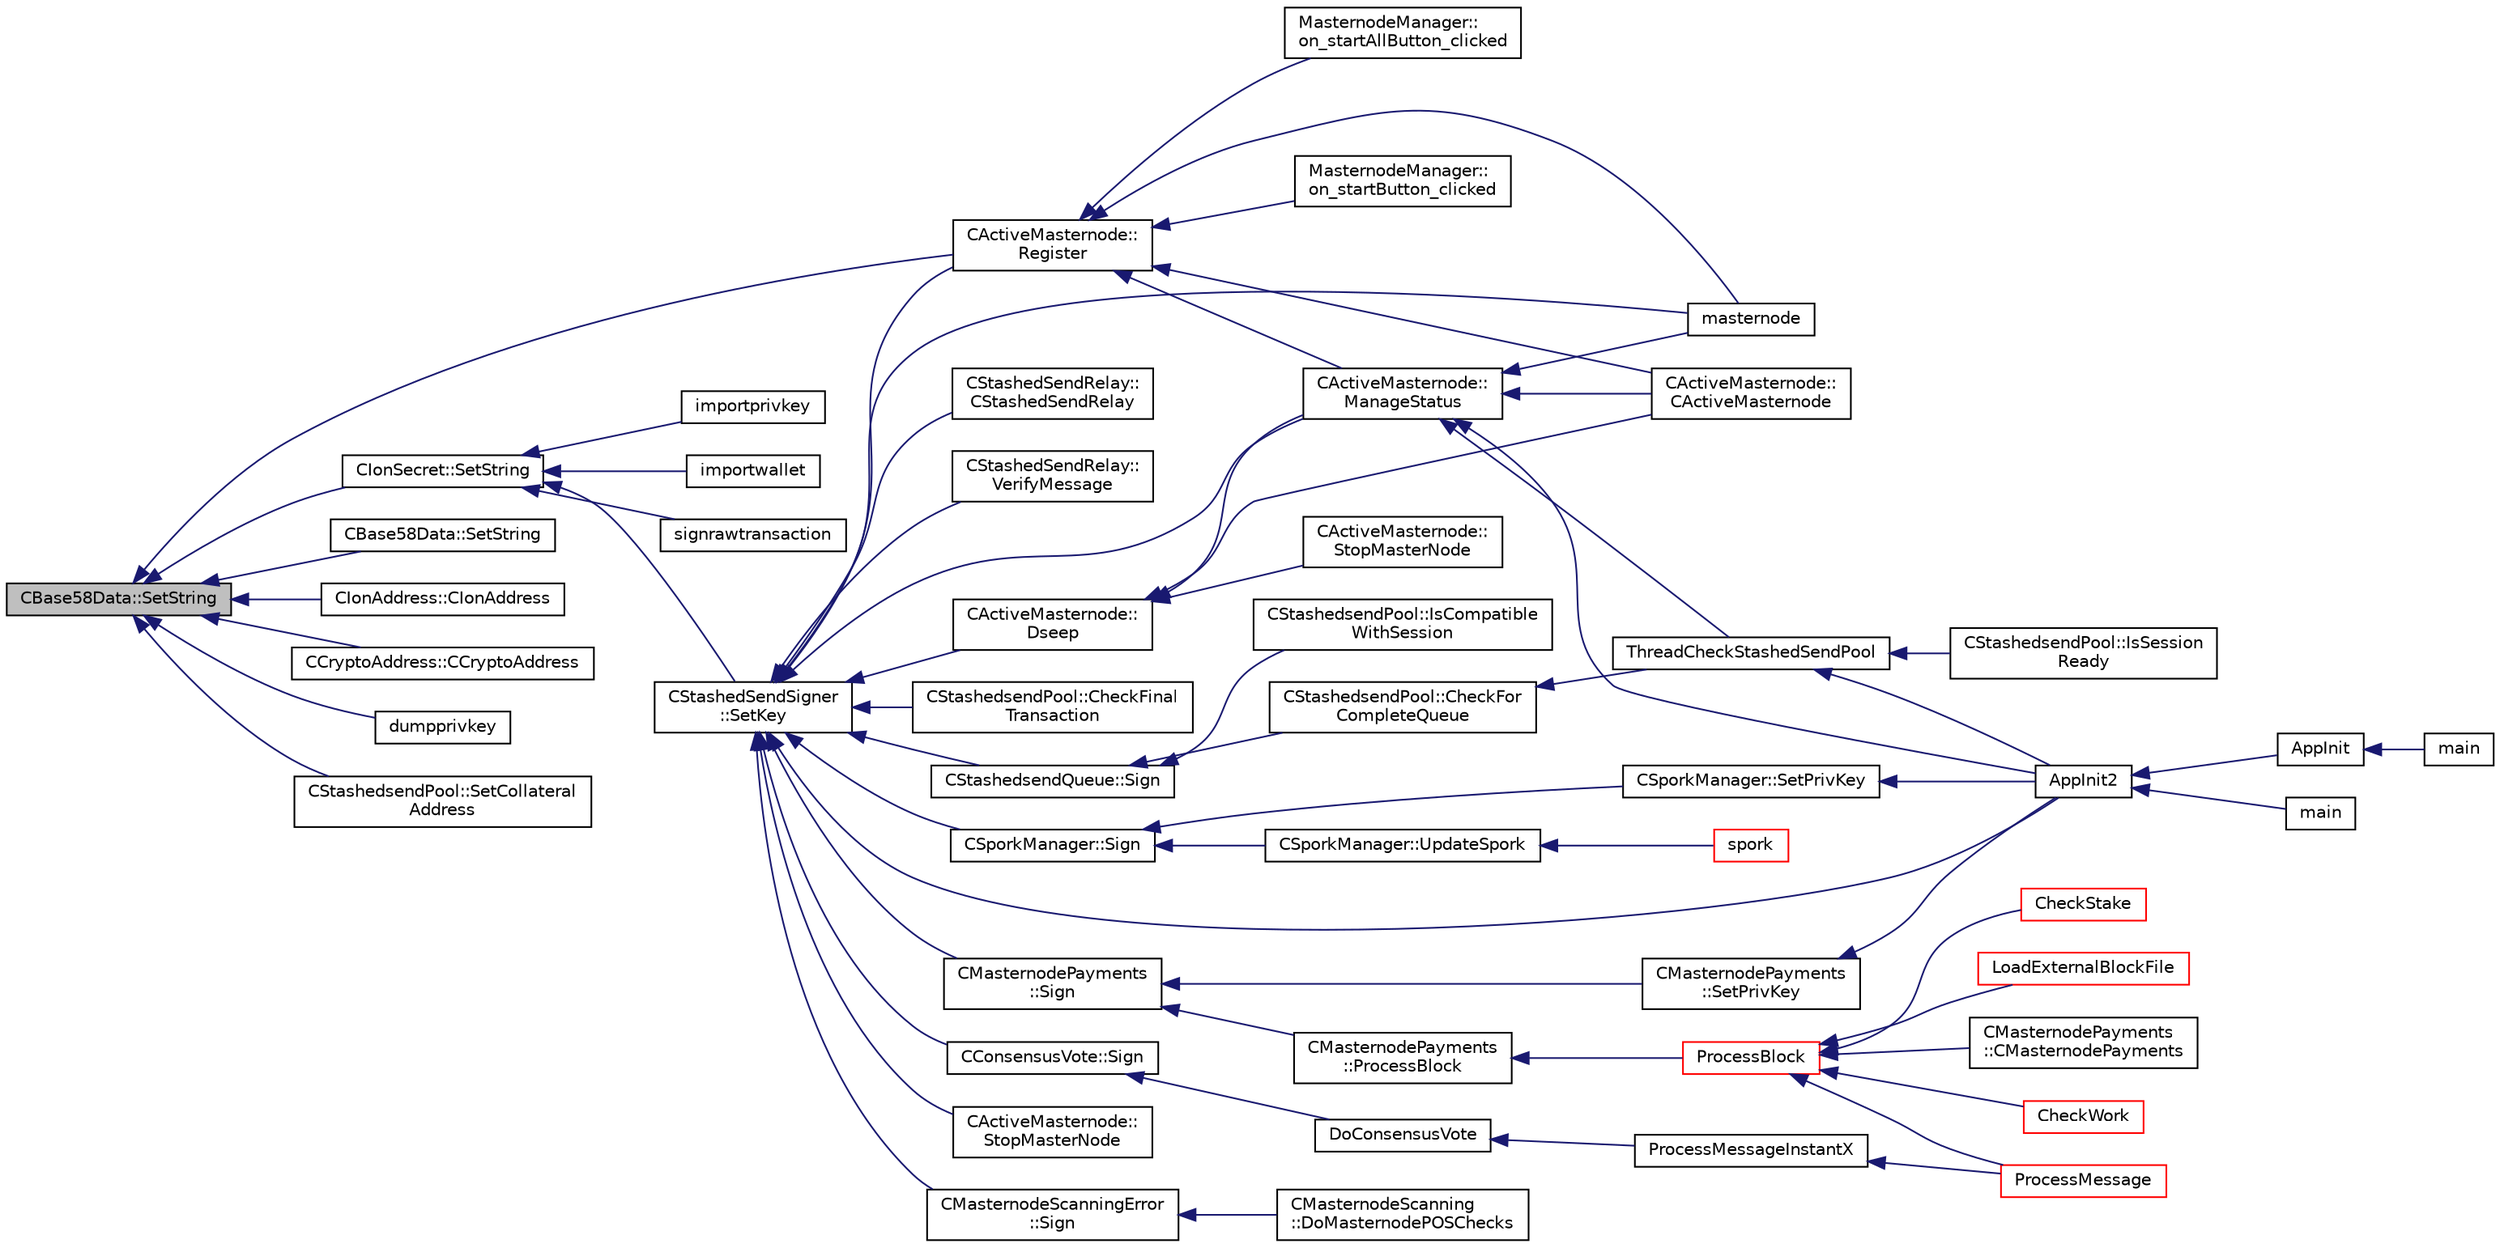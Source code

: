 digraph "CBase58Data::SetString"
{
  edge [fontname="Helvetica",fontsize="10",labelfontname="Helvetica",labelfontsize="10"];
  node [fontname="Helvetica",fontsize="10",shape=record];
  rankdir="LR";
  Node103 [label="CBase58Data::SetString",height=0.2,width=0.4,color="black", fillcolor="grey75", style="filled", fontcolor="black"];
  Node103 -> Node104 [dir="back",color="midnightblue",fontsize="10",style="solid",fontname="Helvetica"];
  Node104 [label="CActiveMasternode::\lRegister",height=0.2,width=0.4,color="black", fillcolor="white", style="filled",URL="$d9/d29/class_c_active_masternode.html#aacd8f048772ab4f9908c11d29727063d",tooltip="Register remote Masternode. "];
  Node104 -> Node105 [dir="back",color="midnightblue",fontsize="10",style="solid",fontname="Helvetica"];
  Node105 [label="CActiveMasternode::\lManageStatus",height=0.2,width=0.4,color="black", fillcolor="white", style="filled",URL="$d9/d29/class_c_active_masternode.html#a8004b3b2100da7dcfedbd1e959633e51"];
  Node105 -> Node106 [dir="back",color="midnightblue",fontsize="10",style="solid",fontname="Helvetica"];
  Node106 [label="CActiveMasternode::\lCActiveMasternode",height=0.2,width=0.4,color="black", fillcolor="white", style="filled",URL="$d9/d29/class_c_active_masternode.html#a7ffb946d1b2aad0054d3b3efce8c0543"];
  Node105 -> Node107 [dir="back",color="midnightblue",fontsize="10",style="solid",fontname="Helvetica"];
  Node107 [label="AppInit2",height=0.2,width=0.4,color="black", fillcolor="white", style="filled",URL="$d8/dc0/init_8h.html#a1a4c1bfbf6ba1db77e988b89b9cadfd3",tooltip="Initialize ion. "];
  Node107 -> Node108 [dir="back",color="midnightblue",fontsize="10",style="solid",fontname="Helvetica"];
  Node108 [label="AppInit",height=0.2,width=0.4,color="black", fillcolor="white", style="filled",URL="$d4/d35/iond_8cpp.html#ac59316b767e6984e1285f0531275286b"];
  Node108 -> Node109 [dir="back",color="midnightblue",fontsize="10",style="solid",fontname="Helvetica"];
  Node109 [label="main",height=0.2,width=0.4,color="black", fillcolor="white", style="filled",URL="$d4/d35/iond_8cpp.html#a0ddf1224851353fc92bfbff6f499fa97"];
  Node107 -> Node110 [dir="back",color="midnightblue",fontsize="10",style="solid",fontname="Helvetica"];
  Node110 [label="main",height=0.2,width=0.4,color="black", fillcolor="white", style="filled",URL="$d5/d2d/ion_8cpp.html#a0ddf1224851353fc92bfbff6f499fa97"];
  Node105 -> Node111 [dir="back",color="midnightblue",fontsize="10",style="solid",fontname="Helvetica"];
  Node111 [label="masternode",height=0.2,width=0.4,color="black", fillcolor="white", style="filled",URL="$d5/d6b/rpcstashedsend_8cpp.html#a30609e443aeb47c29ed0878d16b1b5e1"];
  Node105 -> Node112 [dir="back",color="midnightblue",fontsize="10",style="solid",fontname="Helvetica"];
  Node112 [label="ThreadCheckStashedSendPool",height=0.2,width=0.4,color="black", fillcolor="white", style="filled",URL="$d9/dbc/stashedsend_8h.html#ab583ddc86effded8432ea5387f77d883"];
  Node112 -> Node107 [dir="back",color="midnightblue",fontsize="10",style="solid",fontname="Helvetica"];
  Node112 -> Node113 [dir="back",color="midnightblue",fontsize="10",style="solid",fontname="Helvetica"];
  Node113 [label="CStashedsendPool::IsSession\lReady",height=0.2,width=0.4,color="black", fillcolor="white", style="filled",URL="$dd/d8a/class_c_stashedsend_pool.html#acb903e97bacd0ecf2f1c3c0d82e6641c",tooltip="Do we have enough users to take entries? "];
  Node104 -> Node106 [dir="back",color="midnightblue",fontsize="10",style="solid",fontname="Helvetica"];
  Node104 -> Node114 [dir="back",color="midnightblue",fontsize="10",style="solid",fontname="Helvetica"];
  Node114 [label="MasternodeManager::\lon_startButton_clicked",height=0.2,width=0.4,color="black", fillcolor="white", style="filled",URL="$d9/d70/class_masternode_manager.html#a83f5cf149fdaf6d7fce1a3378611c3f9"];
  Node104 -> Node115 [dir="back",color="midnightblue",fontsize="10",style="solid",fontname="Helvetica"];
  Node115 [label="MasternodeManager::\lon_startAllButton_clicked",height=0.2,width=0.4,color="black", fillcolor="white", style="filled",URL="$d9/d70/class_masternode_manager.html#aad77095fab625d3a02afa52696f64e2f"];
  Node104 -> Node111 [dir="back",color="midnightblue",fontsize="10",style="solid",fontname="Helvetica"];
  Node103 -> Node116 [dir="back",color="midnightblue",fontsize="10",style="solid",fontname="Helvetica"];
  Node116 [label="CBase58Data::SetString",height=0.2,width=0.4,color="black", fillcolor="white", style="filled",URL="$d2/d08/class_c_base58_data.html#a8e0cba75a3e0a5b21defaf1471d8659c"];
  Node103 -> Node117 [dir="back",color="midnightblue",fontsize="10",style="solid",fontname="Helvetica"];
  Node117 [label="CIonSecret::SetString",height=0.2,width=0.4,color="black", fillcolor="white", style="filled",URL="$d3/d88/class_c_ion_secret.html#a0b279b6a41b2992fae7d3f70f7977f1c"];
  Node117 -> Node118 [dir="back",color="midnightblue",fontsize="10",style="solid",fontname="Helvetica"];
  Node118 [label="importprivkey",height=0.2,width=0.4,color="black", fillcolor="white", style="filled",URL="$dc/dbf/rpcdump_8cpp.html#a3a6fdb974fce01220a895393d444e981"];
  Node117 -> Node119 [dir="back",color="midnightblue",fontsize="10",style="solid",fontname="Helvetica"];
  Node119 [label="importwallet",height=0.2,width=0.4,color="black", fillcolor="white", style="filled",URL="$dc/dbf/rpcdump_8cpp.html#a2566d5c9dd1938b74e70398cdb3ac5c1"];
  Node117 -> Node120 [dir="back",color="midnightblue",fontsize="10",style="solid",fontname="Helvetica"];
  Node120 [label="signrawtransaction",height=0.2,width=0.4,color="black", fillcolor="white", style="filled",URL="$dc/da8/rpcrawtransaction_8cpp.html#aa0d151e35c0ad5ec82df451a833aeadb"];
  Node117 -> Node121 [dir="back",color="midnightblue",fontsize="10",style="solid",fontname="Helvetica"];
  Node121 [label="CStashedSendSigner\l::SetKey",height=0.2,width=0.4,color="black", fillcolor="white", style="filled",URL="$da/d0a/class_c_stashed_send_signer.html#a706eb86a74431f151080cb9e466fe6ce",tooltip="Set the private/public key values, returns true if successful. "];
  Node121 -> Node105 [dir="back",color="midnightblue",fontsize="10",style="solid",fontname="Helvetica"];
  Node121 -> Node122 [dir="back",color="midnightblue",fontsize="10",style="solid",fontname="Helvetica"];
  Node122 [label="CActiveMasternode::\lStopMasterNode",height=0.2,width=0.4,color="black", fillcolor="white", style="filled",URL="$d9/d29/class_c_active_masternode.html#aa8221b9331dba267e222a84dd5d5b00d"];
  Node121 -> Node123 [dir="back",color="midnightblue",fontsize="10",style="solid",fontname="Helvetica"];
  Node123 [label="CActiveMasternode::\lDseep",height=0.2,width=0.4,color="black", fillcolor="white", style="filled",URL="$d9/d29/class_c_active_masternode.html#af217e0c05aee3315421a8760db6a7a6c"];
  Node123 -> Node105 [dir="back",color="midnightblue",fontsize="10",style="solid",fontname="Helvetica"];
  Node123 -> Node124 [dir="back",color="midnightblue",fontsize="10",style="solid",fontname="Helvetica"];
  Node124 [label="CActiveMasternode::\lStopMasterNode",height=0.2,width=0.4,color="black", fillcolor="white", style="filled",URL="$d9/d29/class_c_active_masternode.html#a32a25010441010c267ace316e8bc8f8e"];
  Node123 -> Node106 [dir="back",color="midnightblue",fontsize="10",style="solid",fontname="Helvetica"];
  Node121 -> Node104 [dir="back",color="midnightblue",fontsize="10",style="solid",fontname="Helvetica"];
  Node121 -> Node107 [dir="back",color="midnightblue",fontsize="10",style="solid",fontname="Helvetica"];
  Node121 -> Node125 [dir="back",color="midnightblue",fontsize="10",style="solid",fontname="Helvetica"];
  Node125 [label="CConsensusVote::Sign",height=0.2,width=0.4,color="black", fillcolor="white", style="filled",URL="$dc/da2/class_c_consensus_vote.html#a687495887aa75f5d5bb70f93ecb820d0"];
  Node125 -> Node126 [dir="back",color="midnightblue",fontsize="10",style="solid",fontname="Helvetica"];
  Node126 [label="DoConsensusVote",height=0.2,width=0.4,color="black", fillcolor="white", style="filled",URL="$d6/d5f/instantx_8h.html#a0753801d6e6eb2cb230a85a6ba6fd371"];
  Node126 -> Node127 [dir="back",color="midnightblue",fontsize="10",style="solid",fontname="Helvetica"];
  Node127 [label="ProcessMessageInstantX",height=0.2,width=0.4,color="black", fillcolor="white", style="filled",URL="$d6/d5f/instantx_8h.html#aa516cb499ead2691d8ab216a499db5d0"];
  Node127 -> Node128 [dir="back",color="midnightblue",fontsize="10",style="solid",fontname="Helvetica"];
  Node128 [label="ProcessMessage",height=0.2,width=0.4,color="red", fillcolor="white", style="filled",URL="$df/d0a/main_8cpp.html#a8ba92b1a4bce3c835e887a9073d17d8e"];
  Node121 -> Node138 [dir="back",color="midnightblue",fontsize="10",style="solid",fontname="Helvetica"];
  Node138 [label="CMasternodePayments\l::Sign",height=0.2,width=0.4,color="black", fillcolor="white", style="filled",URL="$dc/d9a/class_c_masternode_payments.html#a7d04afdf936b8de605ab6f478c7fad51"];
  Node138 -> Node139 [dir="back",color="midnightblue",fontsize="10",style="solid",fontname="Helvetica"];
  Node139 [label="CMasternodePayments\l::ProcessBlock",height=0.2,width=0.4,color="black", fillcolor="white", style="filled",URL="$dc/d9a/class_c_masternode_payments.html#aa23dfbc148f10f601e9771bfcffea441"];
  Node139 -> Node140 [dir="back",color="midnightblue",fontsize="10",style="solid",fontname="Helvetica"];
  Node140 [label="ProcessBlock",height=0.2,width=0.4,color="red", fillcolor="white", style="filled",URL="$d4/dbf/main_8h.html#a7c8a7be3439bb5e1e40548a332a3cf29"];
  Node140 -> Node141 [dir="back",color="midnightblue",fontsize="10",style="solid",fontname="Helvetica"];
  Node141 [label="LoadExternalBlockFile",height=0.2,width=0.4,color="red", fillcolor="white", style="filled",URL="$df/d0a/main_8cpp.html#afbdbbb5a1b376748e5460cbcf644a9af"];
  Node140 -> Node128 [dir="back",color="midnightblue",fontsize="10",style="solid",fontname="Helvetica"];
  Node140 -> Node143 [dir="back",color="midnightblue",fontsize="10",style="solid",fontname="Helvetica"];
  Node143 [label="CMasternodePayments\l::CMasternodePayments",height=0.2,width=0.4,color="black", fillcolor="white", style="filled",URL="$dc/d9a/class_c_masternode_payments.html#a4b9454f265a927528c881716e7649973"];
  Node140 -> Node144 [dir="back",color="midnightblue",fontsize="10",style="solid",fontname="Helvetica"];
  Node144 [label="CheckWork",height=0.2,width=0.4,color="red", fillcolor="white", style="filled",URL="$de/d13/miner_8h.html#aadd8a05aa6d8fae1c0f4daa5e971a12a",tooltip="Check mined proof-of-work block. "];
  Node140 -> Node147 [dir="back",color="midnightblue",fontsize="10",style="solid",fontname="Helvetica"];
  Node147 [label="CheckStake",height=0.2,width=0.4,color="red", fillcolor="white", style="filled",URL="$de/d13/miner_8h.html#a68be4bcfa03b86095641eac5ca996fed",tooltip="Check mined proof-of-stake block. "];
  Node138 -> Node150 [dir="back",color="midnightblue",fontsize="10",style="solid",fontname="Helvetica"];
  Node150 [label="CMasternodePayments\l::SetPrivKey",height=0.2,width=0.4,color="black", fillcolor="white", style="filled",URL="$dc/d9a/class_c_masternode_payments.html#a525bcafd8d00b58a3e05a848ef493603"];
  Node150 -> Node107 [dir="back",color="midnightblue",fontsize="10",style="solid",fontname="Helvetica"];
  Node121 -> Node151 [dir="back",color="midnightblue",fontsize="10",style="solid",fontname="Helvetica"];
  Node151 [label="CMasternodeScanningError\l::Sign",height=0.2,width=0.4,color="black", fillcolor="white", style="filled",URL="$d0/de7/class_c_masternode_scanning_error.html#afdc8ec9b08767cdf3c6a6cc819af7d09"];
  Node151 -> Node152 [dir="back",color="midnightblue",fontsize="10",style="solid",fontname="Helvetica"];
  Node152 [label="CMasternodeScanning\l::DoMasternodePOSChecks",height=0.2,width=0.4,color="black", fillcolor="white", style="filled",URL="$d5/d9f/class_c_masternode_scanning.html#a6bc18fb7508f702e2a2d1c3731342f8f"];
  Node121 -> Node111 [dir="back",color="midnightblue",fontsize="10",style="solid",fontname="Helvetica"];
  Node121 -> Node153 [dir="back",color="midnightblue",fontsize="10",style="solid",fontname="Helvetica"];
  Node153 [label="CSporkManager::Sign",height=0.2,width=0.4,color="black", fillcolor="white", style="filled",URL="$d2/d5e/class_c_spork_manager.html#adf1b5d40f378c4bd3a5ea31905b11f30"];
  Node153 -> Node154 [dir="back",color="midnightblue",fontsize="10",style="solid",fontname="Helvetica"];
  Node154 [label="CSporkManager::UpdateSpork",height=0.2,width=0.4,color="black", fillcolor="white", style="filled",URL="$d2/d5e/class_c_spork_manager.html#a51293c5c9db22f4435f044b4ccb65028"];
  Node154 -> Node155 [dir="back",color="midnightblue",fontsize="10",style="solid",fontname="Helvetica"];
  Node155 [label="spork",height=0.2,width=0.4,color="red", fillcolor="white", style="filled",URL="$db/d48/rpcmisc_8cpp.html#a8dcc7f3e5749bbd1dad163b85d0abdcb"];
  Node153 -> Node158 [dir="back",color="midnightblue",fontsize="10",style="solid",fontname="Helvetica"];
  Node158 [label="CSporkManager::SetPrivKey",height=0.2,width=0.4,color="black", fillcolor="white", style="filled",URL="$d2/d5e/class_c_spork_manager.html#a599d088218de9d242e4dc5cb17dd310b"];
  Node158 -> Node107 [dir="back",color="midnightblue",fontsize="10",style="solid",fontname="Helvetica"];
  Node121 -> Node159 [dir="back",color="midnightblue",fontsize="10",style="solid",fontname="Helvetica"];
  Node159 [label="CStashedSendRelay::\lCStashedSendRelay",height=0.2,width=0.4,color="black", fillcolor="white", style="filled",URL="$d2/d25/class_c_stashed_send_relay.html#ac4f08ff3af1c8730a259abe6dc0972f5"];
  Node121 -> Node160 [dir="back",color="midnightblue",fontsize="10",style="solid",fontname="Helvetica"];
  Node160 [label="CStashedSendRelay::\lVerifyMessage",height=0.2,width=0.4,color="black", fillcolor="white", style="filled",URL="$d2/d25/class_c_stashed_send_relay.html#afbd1e6eeec3e89109d9fcb0d899da517"];
  Node121 -> Node161 [dir="back",color="midnightblue",fontsize="10",style="solid",fontname="Helvetica"];
  Node161 [label="CStashedsendPool::CheckFinal\lTransaction",height=0.2,width=0.4,color="black", fillcolor="white", style="filled",URL="$dd/d8a/class_c_stashedsend_pool.html#aba122588a53a90150595bc4279beb67c"];
  Node121 -> Node162 [dir="back",color="midnightblue",fontsize="10",style="solid",fontname="Helvetica"];
  Node162 [label="CStashedsendQueue::Sign",height=0.2,width=0.4,color="black", fillcolor="white", style="filled",URL="$dd/d34/class_c_stashedsend_queue.html#a781354a3071b29fbf76df2353919933c",tooltip="Sign this Stashedsend transaction. "];
  Node162 -> Node163 [dir="back",color="midnightblue",fontsize="10",style="solid",fontname="Helvetica"];
  Node163 [label="CStashedsendPool::CheckFor\lCompleteQueue",height=0.2,width=0.4,color="black", fillcolor="white", style="filled",URL="$dd/d8a/class_c_stashedsend_pool.html#a46fd3f0fc3671683518cd090b25c97d7"];
  Node163 -> Node112 [dir="back",color="midnightblue",fontsize="10",style="solid",fontname="Helvetica"];
  Node162 -> Node164 [dir="back",color="midnightblue",fontsize="10",style="solid",fontname="Helvetica"];
  Node164 [label="CStashedsendPool::IsCompatible\lWithSession",height=0.2,width=0.4,color="black", fillcolor="white", style="filled",URL="$dd/d8a/class_c_stashedsend_pool.html#a098ecab3e21cf5a67128c0079a44d039",tooltip="Is this amount compatible with other client in the pool? "];
  Node103 -> Node165 [dir="back",color="midnightblue",fontsize="10",style="solid",fontname="Helvetica"];
  Node165 [label="CIonAddress::CIonAddress",height=0.2,width=0.4,color="black", fillcolor="white", style="filled",URL="$d1/de4/class_c_ion_address.html#a4ff76f46c2e7907276b78353632d1b8e"];
  Node103 -> Node166 [dir="back",color="midnightblue",fontsize="10",style="solid",fontname="Helvetica"];
  Node166 [label="CCryptoAddress::CCryptoAddress",height=0.2,width=0.4,color="black", fillcolor="white", style="filled",URL="$d4/d11/class_c_crypto_address.html#abd50156a768f8e24ce3ad99544e4d905"];
  Node103 -> Node167 [dir="back",color="midnightblue",fontsize="10",style="solid",fontname="Helvetica"];
  Node167 [label="dumpprivkey",height=0.2,width=0.4,color="black", fillcolor="white", style="filled",URL="$dc/dbf/rpcdump_8cpp.html#a4010fb238298e15c540d3e5ecd60f858"];
  Node103 -> Node168 [dir="back",color="midnightblue",fontsize="10",style="solid",fontname="Helvetica"];
  Node168 [label="CStashedsendPool::SetCollateral\lAddress",height=0.2,width=0.4,color="black", fillcolor="white", style="filled",URL="$dd/d8a/class_c_stashedsend_pool.html#a562858f74088b5b506c399c353efee5b"];
}
